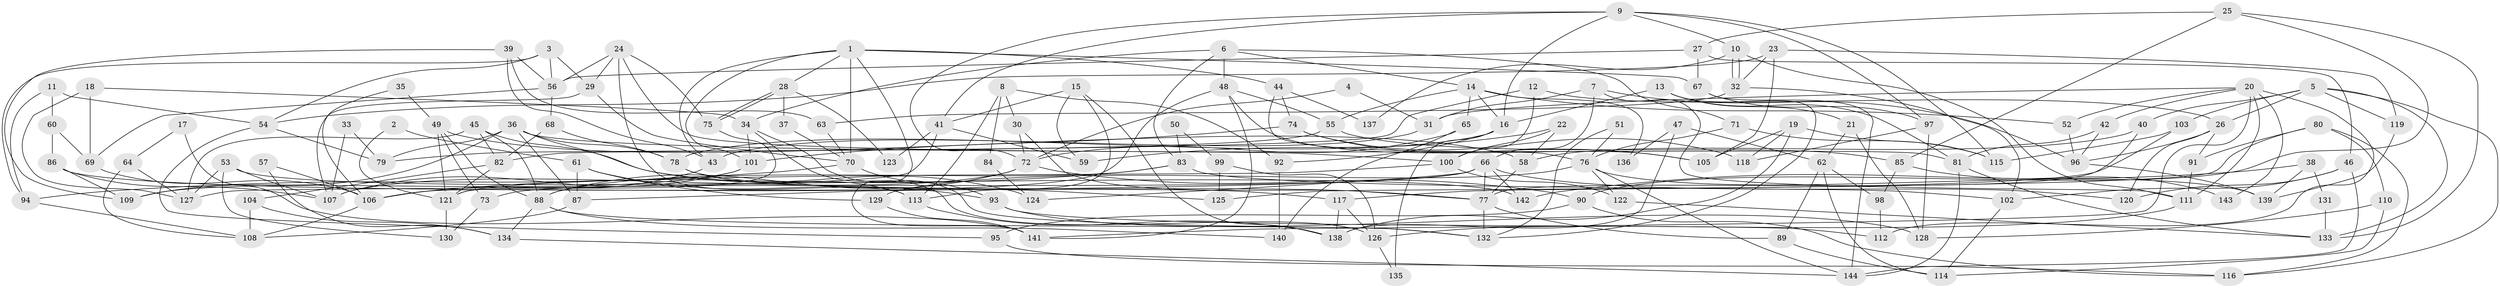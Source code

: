 // Generated by graph-tools (version 1.1) at 2025/26/03/09/25 03:26:09]
// undirected, 144 vertices, 288 edges
graph export_dot {
graph [start="1"]
  node [color=gray90,style=filled];
  1;
  2;
  3;
  4;
  5;
  6;
  7;
  8;
  9;
  10;
  11;
  12;
  13;
  14;
  15;
  16;
  17;
  18;
  19;
  20;
  21;
  22;
  23;
  24;
  25;
  26;
  27;
  28;
  29;
  30;
  31;
  32;
  33;
  34;
  35;
  36;
  37;
  38;
  39;
  40;
  41;
  42;
  43;
  44;
  45;
  46;
  47;
  48;
  49;
  50;
  51;
  52;
  53;
  54;
  55;
  56;
  57;
  58;
  59;
  60;
  61;
  62;
  63;
  64;
  65;
  66;
  67;
  68;
  69;
  70;
  71;
  72;
  73;
  74;
  75;
  76;
  77;
  78;
  79;
  80;
  81;
  82;
  83;
  84;
  85;
  86;
  87;
  88;
  89;
  90;
  91;
  92;
  93;
  94;
  95;
  96;
  97;
  98;
  99;
  100;
  101;
  102;
  103;
  104;
  105;
  106;
  107;
  108;
  109;
  110;
  111;
  112;
  113;
  114;
  115;
  116;
  117;
  118;
  119;
  120;
  121;
  122;
  123;
  124;
  125;
  126;
  127;
  128;
  129;
  130;
  131;
  132;
  133;
  134;
  135;
  136;
  137;
  138;
  139;
  140;
  141;
  142;
  143;
  144;
  1 -- 67;
  1 -- 44;
  1 -- 28;
  1 -- 43;
  1 -- 70;
  1 -- 101;
  1 -- 141;
  2 -- 61;
  2 -- 121;
  3 -- 94;
  3 -- 56;
  3 -- 29;
  3 -- 54;
  4 -- 31;
  4 -- 72;
  5 -- 26;
  5 -- 103;
  5 -- 40;
  5 -- 116;
  5 -- 119;
  5 -- 133;
  6 -- 83;
  6 -- 48;
  6 -- 14;
  6 -- 34;
  6 -- 71;
  7 -- 66;
  7 -- 96;
  7 -- 31;
  7 -- 111;
  8 -- 113;
  8 -- 30;
  8 -- 84;
  8 -- 92;
  9 -- 97;
  9 -- 72;
  9 -- 10;
  9 -- 16;
  9 -- 41;
  9 -- 115;
  10 -- 32;
  10 -- 32;
  10 -- 111;
  10 -- 137;
  11 -- 54;
  11 -- 60;
  11 -- 94;
  12 -- 82;
  12 -- 26;
  12 -- 100;
  13 -- 16;
  13 -- 81;
  13 -- 21;
  13 -- 132;
  14 -- 16;
  14 -- 52;
  14 -- 55;
  14 -- 65;
  14 -- 136;
  15 -- 41;
  15 -- 138;
  15 -- 59;
  15 -- 113;
  16 -- 92;
  16 -- 78;
  16 -- 135;
  17 -- 141;
  17 -- 64;
  18 -- 127;
  18 -- 34;
  18 -- 69;
  19 -- 138;
  19 -- 115;
  19 -- 105;
  19 -- 118;
  20 -- 111;
  20 -- 31;
  20 -- 42;
  20 -- 52;
  20 -- 112;
  20 -- 141;
  20 -- 143;
  21 -- 62;
  21 -- 128;
  22 -- 58;
  22 -- 100;
  22 -- 59;
  23 -- 105;
  23 -- 119;
  23 -- 32;
  23 -- 54;
  24 -- 56;
  24 -- 29;
  24 -- 75;
  24 -- 81;
  24 -- 113;
  25 -- 133;
  25 -- 27;
  25 -- 85;
  25 -- 90;
  26 -- 91;
  26 -- 120;
  26 -- 96;
  27 -- 46;
  27 -- 56;
  27 -- 67;
  28 -- 75;
  28 -- 75;
  28 -- 37;
  28 -- 123;
  29 -- 107;
  29 -- 70;
  30 -- 77;
  30 -- 72;
  31 -- 43;
  32 -- 63;
  32 -- 102;
  33 -- 107;
  33 -- 79;
  34 -- 101;
  34 -- 126;
  34 -- 132;
  35 -- 106;
  35 -- 49;
  36 -- 78;
  36 -- 79;
  36 -- 87;
  36 -- 100;
  36 -- 109;
  36 -- 124;
  37 -- 70;
  38 -- 139;
  38 -- 142;
  38 -- 131;
  39 -- 56;
  39 -- 63;
  39 -- 43;
  39 -- 109;
  40 -- 77;
  40 -- 58;
  41 -- 59;
  41 -- 123;
  41 -- 127;
  42 -- 96;
  42 -- 81;
  43 -- 106;
  44 -- 76;
  44 -- 74;
  44 -- 137;
  45 -- 127;
  45 -- 77;
  45 -- 82;
  45 -- 88;
  46 -- 144;
  46 -- 102;
  46 -- 120;
  47 -- 138;
  47 -- 62;
  47 -- 136;
  48 -- 105;
  48 -- 141;
  48 -- 55;
  48 -- 106;
  49 -- 88;
  49 -- 121;
  49 -- 58;
  49 -- 73;
  50 -- 83;
  50 -- 99;
  51 -- 132;
  51 -- 76;
  52 -- 96;
  53 -- 107;
  53 -- 130;
  53 -- 127;
  53 -- 142;
  54 -- 79;
  54 -- 95;
  55 -- 79;
  55 -- 85;
  56 -- 68;
  56 -- 69;
  57 -- 106;
  57 -- 134;
  58 -- 77;
  60 -- 86;
  60 -- 69;
  61 -- 129;
  61 -- 87;
  61 -- 93;
  62 -- 98;
  62 -- 114;
  62 -- 89;
  63 -- 70;
  64 -- 108;
  64 -- 127;
  65 -- 72;
  65 -- 140;
  66 -- 77;
  66 -- 87;
  66 -- 73;
  66 -- 120;
  66 -- 124;
  66 -- 142;
  67 -- 144;
  67 -- 97;
  68 -- 78;
  68 -- 82;
  69 -- 106;
  70 -- 93;
  70 -- 94;
  71 -- 76;
  71 -- 115;
  72 -- 88;
  72 -- 90;
  72 -- 107;
  73 -- 130;
  74 -- 118;
  74 -- 101;
  74 -- 105;
  75 -- 121;
  76 -- 122;
  76 -- 144;
  76 -- 129;
  76 -- 139;
  77 -- 132;
  77 -- 89;
  78 -- 113;
  78 -- 125;
  80 -- 110;
  80 -- 116;
  80 -- 91;
  80 -- 125;
  81 -- 133;
  81 -- 144;
  82 -- 121;
  82 -- 104;
  83 -- 88;
  83 -- 106;
  83 -- 102;
  84 -- 124;
  85 -- 98;
  85 -- 143;
  86 -- 109;
  86 -- 107;
  86 -- 117;
  87 -- 108;
  88 -- 132;
  88 -- 134;
  88 -- 140;
  89 -- 114;
  90 -- 95;
  90 -- 116;
  91 -- 111;
  92 -- 140;
  93 -- 112;
  93 -- 128;
  94 -- 108;
  95 -- 116;
  96 -- 139;
  97 -- 128;
  97 -- 118;
  98 -- 112;
  99 -- 125;
  99 -- 126;
  100 -- 121;
  100 -- 122;
  101 -- 109;
  101 -- 107;
  102 -- 114;
  103 -- 117;
  103 -- 115;
  104 -- 108;
  104 -- 134;
  106 -- 108;
  110 -- 114;
  110 -- 128;
  111 -- 126;
  113 -- 138;
  117 -- 126;
  117 -- 138;
  119 -- 139;
  121 -- 130;
  122 -- 133;
  126 -- 135;
  129 -- 141;
  131 -- 133;
  134 -- 144;
}

